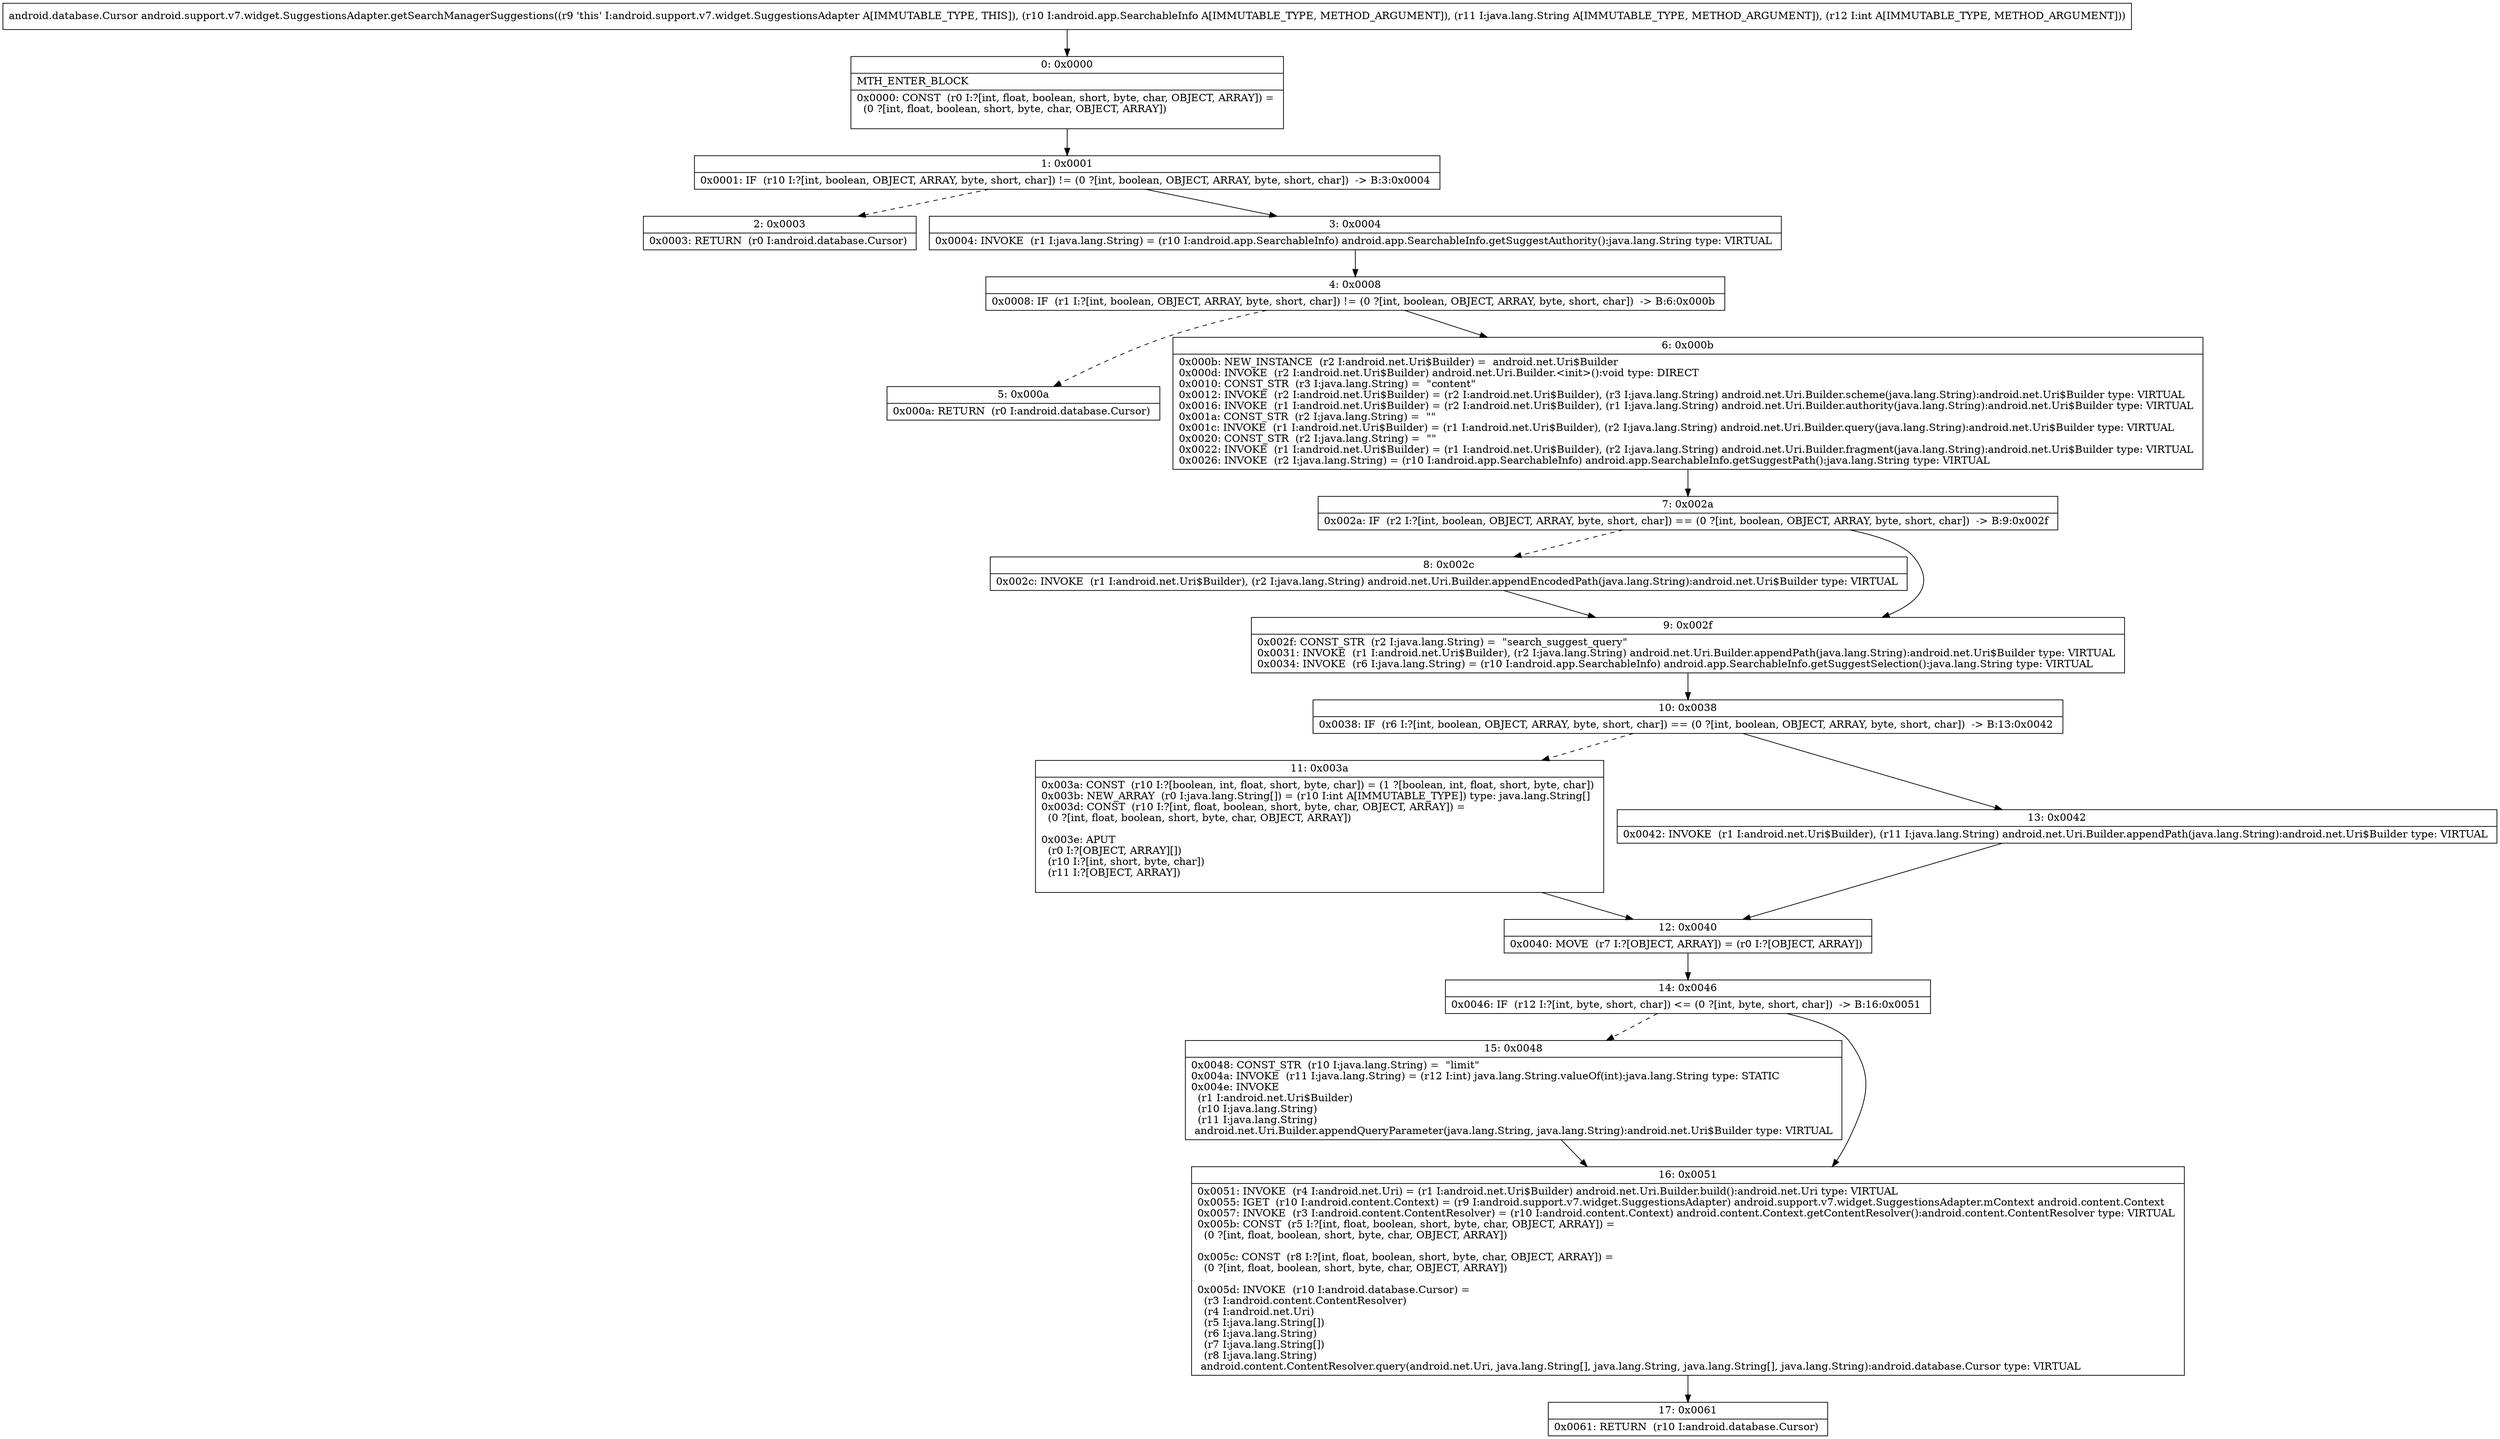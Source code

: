digraph "CFG forandroid.support.v7.widget.SuggestionsAdapter.getSearchManagerSuggestions(Landroid\/app\/SearchableInfo;Ljava\/lang\/String;I)Landroid\/database\/Cursor;" {
Node_0 [shape=record,label="{0\:\ 0x0000|MTH_ENTER_BLOCK\l|0x0000: CONST  (r0 I:?[int, float, boolean, short, byte, char, OBJECT, ARRAY]) = \l  (0 ?[int, float, boolean, short, byte, char, OBJECT, ARRAY])\l \l}"];
Node_1 [shape=record,label="{1\:\ 0x0001|0x0001: IF  (r10 I:?[int, boolean, OBJECT, ARRAY, byte, short, char]) != (0 ?[int, boolean, OBJECT, ARRAY, byte, short, char])  \-\> B:3:0x0004 \l}"];
Node_2 [shape=record,label="{2\:\ 0x0003|0x0003: RETURN  (r0 I:android.database.Cursor) \l}"];
Node_3 [shape=record,label="{3\:\ 0x0004|0x0004: INVOKE  (r1 I:java.lang.String) = (r10 I:android.app.SearchableInfo) android.app.SearchableInfo.getSuggestAuthority():java.lang.String type: VIRTUAL \l}"];
Node_4 [shape=record,label="{4\:\ 0x0008|0x0008: IF  (r1 I:?[int, boolean, OBJECT, ARRAY, byte, short, char]) != (0 ?[int, boolean, OBJECT, ARRAY, byte, short, char])  \-\> B:6:0x000b \l}"];
Node_5 [shape=record,label="{5\:\ 0x000a|0x000a: RETURN  (r0 I:android.database.Cursor) \l}"];
Node_6 [shape=record,label="{6\:\ 0x000b|0x000b: NEW_INSTANCE  (r2 I:android.net.Uri$Builder) =  android.net.Uri$Builder \l0x000d: INVOKE  (r2 I:android.net.Uri$Builder) android.net.Uri.Builder.\<init\>():void type: DIRECT \l0x0010: CONST_STR  (r3 I:java.lang.String) =  \"content\" \l0x0012: INVOKE  (r2 I:android.net.Uri$Builder) = (r2 I:android.net.Uri$Builder), (r3 I:java.lang.String) android.net.Uri.Builder.scheme(java.lang.String):android.net.Uri$Builder type: VIRTUAL \l0x0016: INVOKE  (r1 I:android.net.Uri$Builder) = (r2 I:android.net.Uri$Builder), (r1 I:java.lang.String) android.net.Uri.Builder.authority(java.lang.String):android.net.Uri$Builder type: VIRTUAL \l0x001a: CONST_STR  (r2 I:java.lang.String) =  \"\" \l0x001c: INVOKE  (r1 I:android.net.Uri$Builder) = (r1 I:android.net.Uri$Builder), (r2 I:java.lang.String) android.net.Uri.Builder.query(java.lang.String):android.net.Uri$Builder type: VIRTUAL \l0x0020: CONST_STR  (r2 I:java.lang.String) =  \"\" \l0x0022: INVOKE  (r1 I:android.net.Uri$Builder) = (r1 I:android.net.Uri$Builder), (r2 I:java.lang.String) android.net.Uri.Builder.fragment(java.lang.String):android.net.Uri$Builder type: VIRTUAL \l0x0026: INVOKE  (r2 I:java.lang.String) = (r10 I:android.app.SearchableInfo) android.app.SearchableInfo.getSuggestPath():java.lang.String type: VIRTUAL \l}"];
Node_7 [shape=record,label="{7\:\ 0x002a|0x002a: IF  (r2 I:?[int, boolean, OBJECT, ARRAY, byte, short, char]) == (0 ?[int, boolean, OBJECT, ARRAY, byte, short, char])  \-\> B:9:0x002f \l}"];
Node_8 [shape=record,label="{8\:\ 0x002c|0x002c: INVOKE  (r1 I:android.net.Uri$Builder), (r2 I:java.lang.String) android.net.Uri.Builder.appendEncodedPath(java.lang.String):android.net.Uri$Builder type: VIRTUAL \l}"];
Node_9 [shape=record,label="{9\:\ 0x002f|0x002f: CONST_STR  (r2 I:java.lang.String) =  \"search_suggest_query\" \l0x0031: INVOKE  (r1 I:android.net.Uri$Builder), (r2 I:java.lang.String) android.net.Uri.Builder.appendPath(java.lang.String):android.net.Uri$Builder type: VIRTUAL \l0x0034: INVOKE  (r6 I:java.lang.String) = (r10 I:android.app.SearchableInfo) android.app.SearchableInfo.getSuggestSelection():java.lang.String type: VIRTUAL \l}"];
Node_10 [shape=record,label="{10\:\ 0x0038|0x0038: IF  (r6 I:?[int, boolean, OBJECT, ARRAY, byte, short, char]) == (0 ?[int, boolean, OBJECT, ARRAY, byte, short, char])  \-\> B:13:0x0042 \l}"];
Node_11 [shape=record,label="{11\:\ 0x003a|0x003a: CONST  (r10 I:?[boolean, int, float, short, byte, char]) = (1 ?[boolean, int, float, short, byte, char]) \l0x003b: NEW_ARRAY  (r0 I:java.lang.String[]) = (r10 I:int A[IMMUTABLE_TYPE]) type: java.lang.String[] \l0x003d: CONST  (r10 I:?[int, float, boolean, short, byte, char, OBJECT, ARRAY]) = \l  (0 ?[int, float, boolean, short, byte, char, OBJECT, ARRAY])\l \l0x003e: APUT  \l  (r0 I:?[OBJECT, ARRAY][])\l  (r10 I:?[int, short, byte, char])\l  (r11 I:?[OBJECT, ARRAY])\l \l}"];
Node_12 [shape=record,label="{12\:\ 0x0040|0x0040: MOVE  (r7 I:?[OBJECT, ARRAY]) = (r0 I:?[OBJECT, ARRAY]) \l}"];
Node_13 [shape=record,label="{13\:\ 0x0042|0x0042: INVOKE  (r1 I:android.net.Uri$Builder), (r11 I:java.lang.String) android.net.Uri.Builder.appendPath(java.lang.String):android.net.Uri$Builder type: VIRTUAL \l}"];
Node_14 [shape=record,label="{14\:\ 0x0046|0x0046: IF  (r12 I:?[int, byte, short, char]) \<= (0 ?[int, byte, short, char])  \-\> B:16:0x0051 \l}"];
Node_15 [shape=record,label="{15\:\ 0x0048|0x0048: CONST_STR  (r10 I:java.lang.String) =  \"limit\" \l0x004a: INVOKE  (r11 I:java.lang.String) = (r12 I:int) java.lang.String.valueOf(int):java.lang.String type: STATIC \l0x004e: INVOKE  \l  (r1 I:android.net.Uri$Builder)\l  (r10 I:java.lang.String)\l  (r11 I:java.lang.String)\l android.net.Uri.Builder.appendQueryParameter(java.lang.String, java.lang.String):android.net.Uri$Builder type: VIRTUAL \l}"];
Node_16 [shape=record,label="{16\:\ 0x0051|0x0051: INVOKE  (r4 I:android.net.Uri) = (r1 I:android.net.Uri$Builder) android.net.Uri.Builder.build():android.net.Uri type: VIRTUAL \l0x0055: IGET  (r10 I:android.content.Context) = (r9 I:android.support.v7.widget.SuggestionsAdapter) android.support.v7.widget.SuggestionsAdapter.mContext android.content.Context \l0x0057: INVOKE  (r3 I:android.content.ContentResolver) = (r10 I:android.content.Context) android.content.Context.getContentResolver():android.content.ContentResolver type: VIRTUAL \l0x005b: CONST  (r5 I:?[int, float, boolean, short, byte, char, OBJECT, ARRAY]) = \l  (0 ?[int, float, boolean, short, byte, char, OBJECT, ARRAY])\l \l0x005c: CONST  (r8 I:?[int, float, boolean, short, byte, char, OBJECT, ARRAY]) = \l  (0 ?[int, float, boolean, short, byte, char, OBJECT, ARRAY])\l \l0x005d: INVOKE  (r10 I:android.database.Cursor) = \l  (r3 I:android.content.ContentResolver)\l  (r4 I:android.net.Uri)\l  (r5 I:java.lang.String[])\l  (r6 I:java.lang.String)\l  (r7 I:java.lang.String[])\l  (r8 I:java.lang.String)\l android.content.ContentResolver.query(android.net.Uri, java.lang.String[], java.lang.String, java.lang.String[], java.lang.String):android.database.Cursor type: VIRTUAL \l}"];
Node_17 [shape=record,label="{17\:\ 0x0061|0x0061: RETURN  (r10 I:android.database.Cursor) \l}"];
MethodNode[shape=record,label="{android.database.Cursor android.support.v7.widget.SuggestionsAdapter.getSearchManagerSuggestions((r9 'this' I:android.support.v7.widget.SuggestionsAdapter A[IMMUTABLE_TYPE, THIS]), (r10 I:android.app.SearchableInfo A[IMMUTABLE_TYPE, METHOD_ARGUMENT]), (r11 I:java.lang.String A[IMMUTABLE_TYPE, METHOD_ARGUMENT]), (r12 I:int A[IMMUTABLE_TYPE, METHOD_ARGUMENT])) }"];
MethodNode -> Node_0;
Node_0 -> Node_1;
Node_1 -> Node_2[style=dashed];
Node_1 -> Node_3;
Node_3 -> Node_4;
Node_4 -> Node_5[style=dashed];
Node_4 -> Node_6;
Node_6 -> Node_7;
Node_7 -> Node_8[style=dashed];
Node_7 -> Node_9;
Node_8 -> Node_9;
Node_9 -> Node_10;
Node_10 -> Node_11[style=dashed];
Node_10 -> Node_13;
Node_11 -> Node_12;
Node_12 -> Node_14;
Node_13 -> Node_12;
Node_14 -> Node_15[style=dashed];
Node_14 -> Node_16;
Node_15 -> Node_16;
Node_16 -> Node_17;
}

